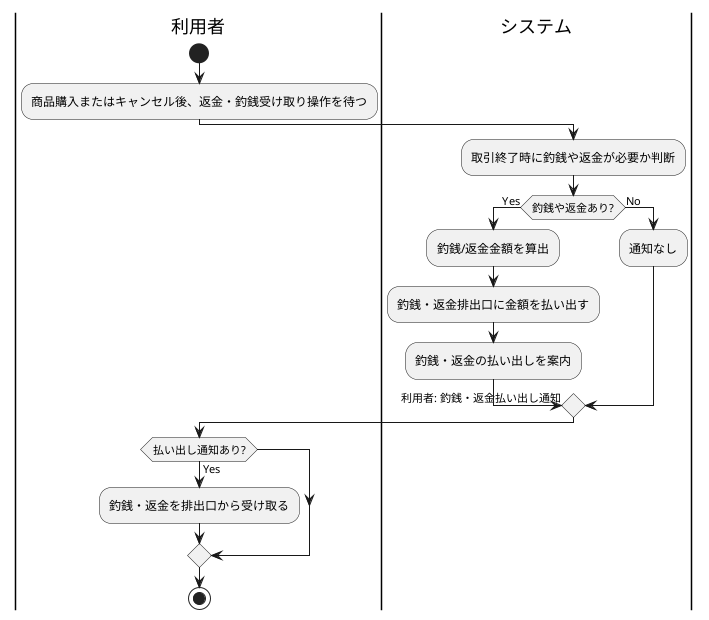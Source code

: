 @startuml
|利用者|
  start
  :商品購入またはキャンセル後、返金・釣銭受け取り操作を待つ;

|システム|
  :取引終了時に釣銭や返金が必要か判断;
  if (釣銭や返金あり?) then (Yes)
    :釣銭/返金金額を算出;
    :釣銭・返金排出口に金額を払い出す;
    :釣銭・返金の払い出しを案内;
    ->利用者: 釣銭・返金払い出し通知;
  else (No)
    :通知なし;
  endif

|利用者|
  if (払い出し通知あり?) then (Yes)
    :釣銭・返金を排出口から受け取る;
  endif

stop
@enduml